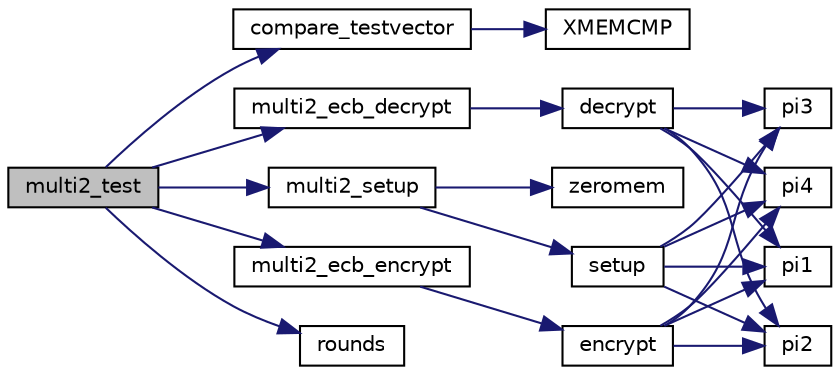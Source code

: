 digraph "multi2_test"
{
 // LATEX_PDF_SIZE
  edge [fontname="Helvetica",fontsize="10",labelfontname="Helvetica",labelfontsize="10"];
  node [fontname="Helvetica",fontsize="10",shape=record];
  rankdir="LR";
  Node45 [label="multi2_test",height=0.2,width=0.4,color="black", fillcolor="grey75", style="filled", fontcolor="black",tooltip="Performs a self-test of the multi2 block cipher."];
  Node45 -> Node46 [color="midnightblue",fontsize="10",style="solid"];
  Node46 [label="compare_testvector",height=0.2,width=0.4,color="black", fillcolor="white", style="filled",URL="$tomcrypt__misc_8h.html#a7764a7f27897c6182335752df00b5f8e",tooltip="Compare two test-vectors."];
  Node46 -> Node47 [color="midnightblue",fontsize="10",style="solid"];
  Node47 [label="XMEMCMP",height=0.2,width=0.4,color="black", fillcolor="white", style="filled",URL="$tomcrypt__cfg_8h.html#a372b974ec0ac07abcd55297554fe540f",tooltip=" "];
  Node45 -> Node48 [color="midnightblue",fontsize="10",style="solid"];
  Node48 [label="multi2_ecb_decrypt",height=0.2,width=0.4,color="black", fillcolor="white", style="filled",URL="$multi2_8c.html#ad6e67f569cb1b1f464c023cadb21fd9d",tooltip="Decrypts a block of text with multi2."];
  Node48 -> Node49 [color="midnightblue",fontsize="10",style="solid"];
  Node49 [label="decrypt",height=0.2,width=0.4,color="black", fillcolor="white", style="filled",URL="$multi2_8c.html#a940720511cfb9050452b9ff6fce87f6d",tooltip=" "];
  Node49 -> Node50 [color="midnightblue",fontsize="10",style="solid"];
  Node50 [label="pi1",height=0.2,width=0.4,color="black", fillcolor="white", style="filled",URL="$multi2_8c.html#aa6e28a79517b509154714e51c2c1dc3b",tooltip=" "];
  Node49 -> Node51 [color="midnightblue",fontsize="10",style="solid"];
  Node51 [label="pi2",height=0.2,width=0.4,color="black", fillcolor="white", style="filled",URL="$multi2_8c.html#a37c4b6b09dd5493456b3c765914b1481",tooltip=" "];
  Node49 -> Node52 [color="midnightblue",fontsize="10",style="solid"];
  Node52 [label="pi3",height=0.2,width=0.4,color="black", fillcolor="white", style="filled",URL="$multi2_8c.html#a3e3c386a25d0f6950651f1fa5277c147",tooltip=" "];
  Node49 -> Node53 [color="midnightblue",fontsize="10",style="solid"];
  Node53 [label="pi4",height=0.2,width=0.4,color="black", fillcolor="white", style="filled",URL="$multi2_8c.html#ad94b543f7f2133e851ecb20bd9324e12",tooltip=" "];
  Node45 -> Node54 [color="midnightblue",fontsize="10",style="solid"];
  Node54 [label="multi2_ecb_encrypt",height=0.2,width=0.4,color="black", fillcolor="white", style="filled",URL="$multi2_8c.html#a4d5e7e3e85d11d58746cef6b7d73d5a9",tooltip="Encrypts a block of text with multi2."];
  Node54 -> Node55 [color="midnightblue",fontsize="10",style="solid"];
  Node55 [label="encrypt",height=0.2,width=0.4,color="black", fillcolor="white", style="filled",URL="$multi2_8c.html#a1880f806f5190f632ae5d05760c16dd4",tooltip=" "];
  Node55 -> Node50 [color="midnightblue",fontsize="10",style="solid"];
  Node55 -> Node51 [color="midnightblue",fontsize="10",style="solid"];
  Node55 -> Node52 [color="midnightblue",fontsize="10",style="solid"];
  Node55 -> Node53 [color="midnightblue",fontsize="10",style="solid"];
  Node45 -> Node56 [color="midnightblue",fontsize="10",style="solid"];
  Node56 [label="multi2_setup",height=0.2,width=0.4,color="black", fillcolor="white", style="filled",URL="$multi2_8c.html#a81011180b7f45ba07b0f1b7f759e6d02",tooltip=" "];
  Node56 -> Node57 [color="midnightblue",fontsize="10",style="solid"];
  Node57 [label="setup",height=0.2,width=0.4,color="black", fillcolor="white", style="filled",URL="$multi2_8c.html#ad0625943f7d847668b869ed827c51d47",tooltip=" "];
  Node57 -> Node50 [color="midnightblue",fontsize="10",style="solid"];
  Node57 -> Node51 [color="midnightblue",fontsize="10",style="solid"];
  Node57 -> Node52 [color="midnightblue",fontsize="10",style="solid"];
  Node57 -> Node53 [color="midnightblue",fontsize="10",style="solid"];
  Node56 -> Node58 [color="midnightblue",fontsize="10",style="solid"];
  Node58 [label="zeromem",height=0.2,width=0.4,color="black", fillcolor="white", style="filled",URL="$tomcrypt__misc_8h.html#a63b6e188713790263bfd3612fe8b398f",tooltip="Zero a block of memory."];
  Node45 -> Node59 [color="midnightblue",fontsize="10",style="solid"];
  Node59 [label="rounds",height=0.2,width=0.4,color="black", fillcolor="white", style="filled",URL="$kseed_8c.html#a51da46362a22c8107683876e9c12ec82",tooltip=" "];
}
